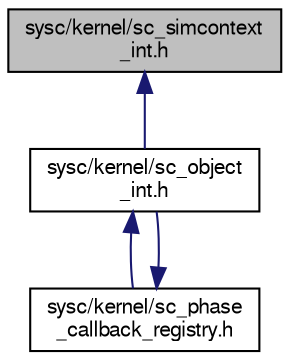 digraph "sysc/kernel/sc_simcontext_int.h"
{
  edge [fontname="FreeSans",fontsize="10",labelfontname="FreeSans",labelfontsize="10"];
  node [fontname="FreeSans",fontsize="10",shape=record];
  Node68 [label="sysc/kernel/sc_simcontext\l_int.h",height=0.2,width=0.4,color="black", fillcolor="grey75", style="filled", fontcolor="black"];
  Node68 -> Node69 [dir="back",color="midnightblue",fontsize="10",style="solid",fontname="FreeSans"];
  Node69 [label="sysc/kernel/sc_object\l_int.h",height=0.2,width=0.4,color="black", fillcolor="white", style="filled",URL="$a00284.html"];
  Node69 -> Node70 [dir="back",color="midnightblue",fontsize="10",style="solid",fontname="FreeSans"];
  Node70 [label="sysc/kernel/sc_phase\l_callback_registry.h",height=0.2,width=0.4,color="black", fillcolor="white", style="filled",URL="$a00290.html"];
  Node70 -> Node69 [dir="back",color="midnightblue",fontsize="10",style="solid",fontname="FreeSans"];
}
